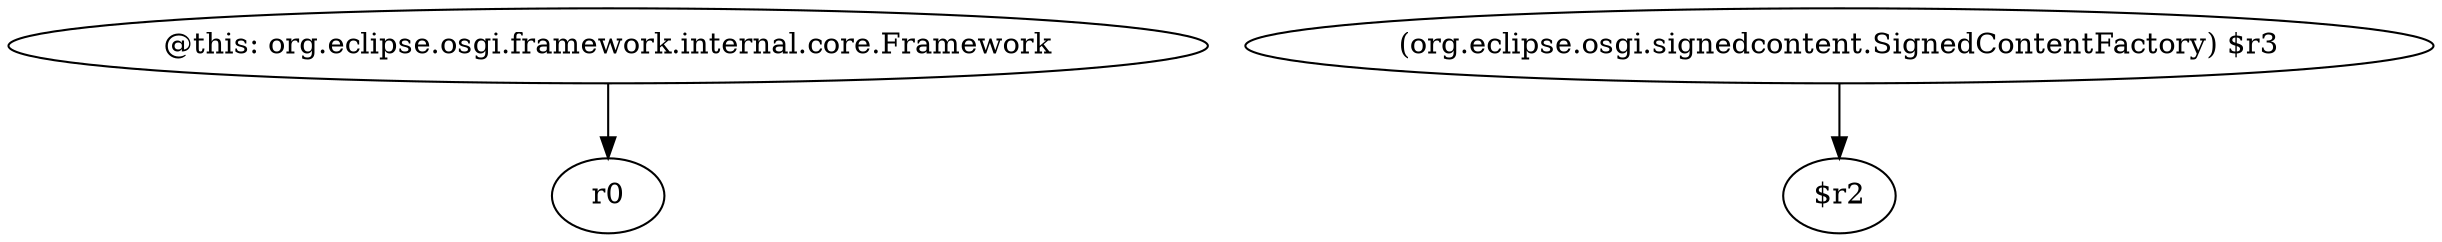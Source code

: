 digraph g {
0[label="@this: org.eclipse.osgi.framework.internal.core.Framework"]
1[label="r0"]
0->1[label=""]
2[label="(org.eclipse.osgi.signedcontent.SignedContentFactory) $r3"]
3[label="$r2"]
2->3[label=""]
}
